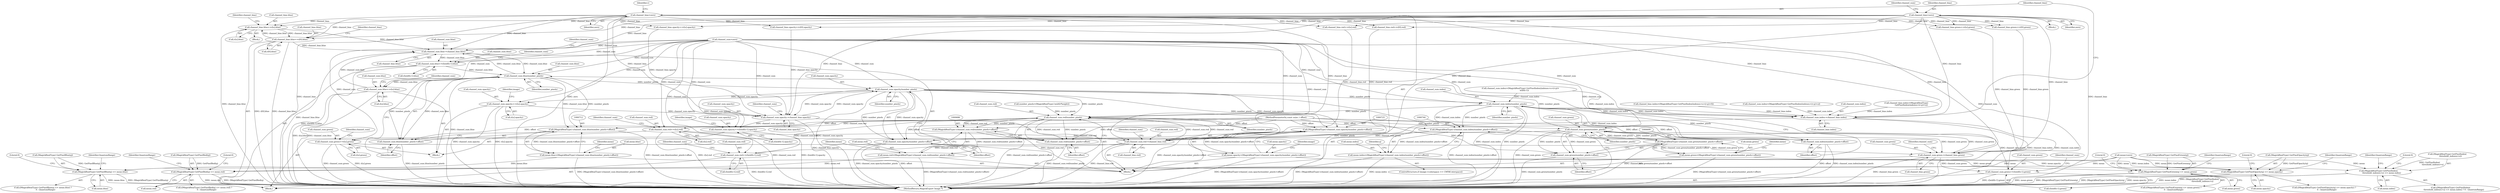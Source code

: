digraph "0_ImageMagick6_35c7032723d85eee7318ff6c82f031fa2666b773@array" {
"1000376" [label="(Call,channel_bias.blue+=r[u].blue)"];
"1000566" [label="(Call,channel_bias.blue+=r[0].blue)"];
"1000533" [label="(Call,channel_bias=zero)"];
"1000376" [label="(Call,channel_bias.blue+=r[u].blue)"];
"1000316" [label="(Call,channel_bias=zero)"];
"1000512" [label="(Call,channel_sum.blue-=channel_bias.blue)"];
"1000628" [label="(Call,channel_sum.blue+=r[width-1].blue)"];
"1000714" [label="(Call,channel_sum.blue/number_pixels)"];
"1000432" [label="(Call,channel_sum.blue+=r[u].blue)"];
"1000711" [label="(Call,(MagickRealType) (channel_sum.blue/number_pixels+offset))"];
"1000707" [label="(Call,mean.blue=(MagickRealType) (channel_sum.blue/number_pixels+offset))"];
"1000781" [label="(Call,(MagickRealType) GetPixelBlue(q) <= mean.blue)"];
"1000713" [label="(Call,channel_sum.blue/number_pixels+offset)"];
"1000727" [label="(Call,channel_sum.opacity/number_pixels)"];
"1000441" [label="(Call,channel_sum.opacity+=r[u].opacity)"];
"1000519" [label="(Call,channel_sum.opacity-=channel_bias.opacity)"];
"1000639" [label="(Call,channel_sum.opacity+=r[width-1].opacity)"];
"1000688" [label="(Call,channel_sum.red/number_pixels)"];
"1000414" [label="(Call,channel_sum.red+=r[u].red)"];
"1000498" [label="(Call,channel_sum.red-=channel_bias.red)"];
"1000606" [label="(Call,channel_sum.red+=r[width-1].red)"];
"1000685" [label="(Call,(MagickRealType) (channel_sum.red/number_pixels+offset))"];
"1000681" [label="(Call,mean.red=(MagickRealType) (channel_sum.red/number_pixels+offset))"];
"1000755" [label="(Call,(MagickRealType) GetPixelRed(q) <= mean.red)"];
"1000687" [label="(Call,channel_sum.red/number_pixels+offset)"];
"1000701" [label="(Call,channel_sum.green/number_pixels)"];
"1000423" [label="(Call,channel_sum.green+=r[u].green)"];
"1000505" [label="(Call,channel_sum.green-=channel_bias.green)"];
"1000617" [label="(Call,channel_sum.green+=r[width-1].green)"];
"1000698" [label="(Call,(MagickRealType) (channel_sum.green/number_pixels+offset))"];
"1000694" [label="(Call,mean.green=(MagickRealType) (channel_sum.green/number_pixels+offset))"];
"1000768" [label="(Call,(MagickRealType) GetPixelGreen(q) <= mean.green)"];
"1000700" [label="(Call,channel_sum.green/number_pixels+offset)"];
"1000724" [label="(Call,(MagickRealType) (channel_sum.opacity/number_pixels+offset))"];
"1000720" [label="(Call,mean.opacity=(MagickRealType) (channel_sum.opacity/number_pixels+offset))"];
"1000794" [label="(Call,(MagickRealType) GetPixelOpacity(q) <= mean.opacity)"];
"1000726" [label="(Call,channel_sum.opacity/number_pixels+offset)"];
"1000746" [label="(Call,channel_sum.index/number_pixels)"];
"1000526" [label="(Call,channel_sum.index-=channel_bias.index)"];
"1000743" [label="(Call,(MagickRealType) (channel_sum.index/number_pixels+offset))"];
"1000739" [label="(Call,mean.index=(MagickRealType) (channel_sum.index/number_pixels+offset))"];
"1000815" [label="(Call,(MagickRealType) GetPixelIndex(\n          threshold_indexes+x) <= mean.index)"];
"1000745" [label="(Call,channel_sum.index/number_pixels+offset)"];
"1000509" [label="(Call,channel_bias.green)"];
"1000714" [label="(Call,channel_sum.blue/number_pixels)"];
"1000385" [label="(Call,channel_bias.opacity+=r[u].opacity)"];
"1000711" [label="(Call,(MagickRealType) (channel_sum.blue/number_pixels+offset))"];
"1000445" [label="(Call,r[u].opacity)"];
"1000681" [label="(Call,mean.red=(MagickRealType) (channel_sum.red/number_pixels+offset))"];
"1000610" [label="(Call,r[width-1].red)"];
"1000618" [label="(Call,channel_sum.green)"];
"1000530" [label="(Call,channel_bias.index)"];
"1000380" [label="(Call,r[u].blue)"];
"1000498" [label="(Call,channel_sum.red-=channel_bias.red)"];
"1000696" [label="(Identifier,mean)"];
"1000505" [label="(Call,channel_sum.green-=channel_bias.green)"];
"1000210" [label="(Call,number_pixels=(MagickRealType) (width*height))"];
"1000695" [label="(Call,mean.green)"];
"1000688" [label="(Call,channel_sum.red/number_pixels)"];
"1000747" [label="(Call,channel_sum.index)"];
"1000548" [label="(Call,channel_bias.red+=r[0].red)"];
"1000726" [label="(Call,channel_sum.opacity/number_pixels+offset)"];
"1000441" [label="(Call,channel_sum.opacity+=r[u].opacity)"];
"1000240" [label="(Block,)"];
"1000724" [label="(Call,(MagickRealType) (channel_sum.opacity/number_pixels+offset))"];
"1000732" [label="(Identifier,offset)"];
"1000753" [label="(Identifier,q)"];
"1000814" [label="(Call,((MagickRealType) GetPixelIndex(\n          threshold_indexes+x) <= mean.index) ? 0 : QuantumRange)"];
"1000514" [label="(Identifier,channel_sum)"];
"1000780" [label="(Call,((MagickRealType) GetPixelBlue(q) <= mean.blue) ?\n        0 : QuantumRange)"];
"1000822" [label="(Call,mean.index)"];
"1000533" [label="(Call,channel_bias=zero)"];
"1000590" [label="(Call,channel_bias.index=(MagickRealType) GetPixelIndex(indexes+x+(r-p)+0))"];
"1000639" [label="(Call,channel_sum.opacity+=r[width-1].opacity)"];
"1000793" [label="(Call,((MagickRealType) GetPixelOpacity(q) <= mean.opacity) ?\n        0 : QuantumRange)"];
"1000709" [label="(Identifier,mean)"];
"1000456" [label="(Call,channel_sum.index=(MagickRealType) GetPixelIndex(indexes+(r-p)+u))"];
"1000685" [label="(Call,(MagickRealType) (channel_sum.red/number_pixels+offset))"];
"1000512" [label="(Call,channel_sum.blue-=channel_bias.blue)"];
"1000755" [label="(Call,(MagickRealType) GetPixelRed(q) <= mean.red)"];
"1000319" [label="(Call,channel_sum=zero)"];
"1000617" [label="(Call,channel_sum.green+=r[width-1].green)"];
"1000799" [label="(Call,mean.opacity)"];
"1000700" [label="(Call,channel_sum.green/number_pixels+offset)"];
"1000367" [label="(Call,channel_bias.green+=r[u].green)"];
"1000513" [label="(Call,channel_sum.blue)"];
"1000653" [label="(Identifier,image)"];
"1000760" [label="(Call,mean.red)"];
"1000769" [label="(Call,(MagickRealType) GetPixelGreen(q))"];
"1000414" [label="(Call,channel_sum.red+=r[u].red)"];
"1000527" [label="(Call,channel_sum.index)"];
"1000443" [label="(Identifier,channel_sum)"];
"1000453" [label="(Identifier,image)"];
"1000719" [label="(Identifier,offset)"];
"1000432" [label="(Call,channel_sum.blue+=r[u].blue)"];
"1000520" [label="(Call,channel_sum.opacity)"];
"1000740" [label="(Call,mean.index)"];
"1000816" [label="(Call,(MagickRealType) GetPixelIndex(\n          threshold_indexes+x))"];
"1000575" [label="(Call,channel_bias.opacity+=r[0].opacity)"];
"1000492" [label="(Call,mean=zero)"];
"1000557" [label="(Call,channel_bias.green+=r[0].green)"];
"1000707" [label="(Call,mean.blue=(MagickRealType) (channel_sum.blue/number_pixels+offset))"];
"1000433" [label="(Call,channel_sum.blue)"];
"1000423" [label="(Call,channel_sum.green+=r[u].green)"];
"1000400" [label="(Call,channel_bias.index=(MagickRealType)\n                GetPixelIndex(indexes+(r-p)+u))"];
"1000619" [label="(Identifier,channel_sum)"];
"1000702" [label="(Call,channel_sum.green)"];
"1000786" [label="(Call,mean.blue)"];
"1000547" [label="(Block,)"];
"1000682" [label="(Call,mean.red)"];
"1000731" [label="(Identifier,number_pixels)"];
"1000607" [label="(Call,channel_sum.red)"];
"1000889" [label="(MethodReturn,MagickExport Image *)"];
"1000728" [label="(Call,channel_sum.opacity)"];
"1000802" [label="(Literal,0)"];
"1000521" [label="(Identifier,channel_sum)"];
"1000523" [label="(Call,channel_bias.opacity)"];
"1000425" [label="(Identifier,channel_sum)"];
"1000789" [label="(Literal,0)"];
"1000318" [label="(Identifier,zero)"];
"1000794" [label="(Call,(MagickRealType) GetPixelOpacity(q) <= mean.opacity)"];
"1000436" [label="(Call,r[u].blue)"];
"1000348" [label="(Block,)"];
"1000387" [label="(Identifier,channel_bias)"];
"1000721" [label="(Call,mean.opacity)"];
"1000490" [label="(Block,)"];
"1000427" [label="(Call,r[u].green)"];
"1000763" [label="(Literal,0)"];
"1000767" [label="(Call,((MagickRealType) GetPixelGreen(q) <= mean.green) ?\n        0 : QuantumRange)"];
"1000629" [label="(Call,channel_sum.blue)"];
"1000781" [label="(Call,(MagickRealType) GetPixelBlue(q) <= mean.blue)"];
"1000733" [label="(ControlStructure,if (image->colorspace == CMYKColorspace))"];
"1000535" [label="(Identifier,zero)"];
"1000538" [label="(Identifier,v)"];
"1000722" [label="(Identifier,mean)"];
"1000777" [label="(Identifier,QuantumRange)"];
"1000320" [label="(Identifier,channel_sum)"];
"1000376" [label="(Call,channel_bias.blue+=r[u].blue)"];
"1000621" [label="(Call,r[width-1].green)"];
"1000795" [label="(Call,(MagickRealType) GetPixelOpacity(q))"];
"1000656" [label="(Call,channel_sum.index=(MagickRealType) GetPixelIndex(indexes+x+(r-p)+\n            width-1))"];
"1000826" [label="(Identifier,QuantumRange)"];
"1000776" [label="(Literal,0)"];
"1000567" [label="(Call,channel_bias.blue)"];
"1000706" [label="(Identifier,offset)"];
"1000713" [label="(Call,channel_sum.blue/number_pixels+offset)"];
"1000692" [label="(Identifier,number_pixels)"];
"1000507" [label="(Identifier,channel_sum)"];
"1000358" [label="(Call,channel_bias.red+=r[u].red)"];
"1000689" [label="(Call,channel_sum.red)"];
"1000516" [label="(Call,channel_bias.blue)"];
"1000715" [label="(Call,channel_sum.blue)"];
"1000768" [label="(Call,(MagickRealType) GetPixelGreen(q) <= mean.green)"];
"1000745" [label="(Call,channel_sum.index/number_pixels+offset)"];
"1000815" [label="(Call,(MagickRealType) GetPixelIndex(\n          threshold_indexes+x) <= mean.index)"];
"1000317" [label="(Identifier,channel_bias)"];
"1000105" [label="(MethodParameterIn,const ssize_t offset)"];
"1000705" [label="(Identifier,number_pixels)"];
"1000708" [label="(Call,mean.blue)"];
"1000825" [label="(Literal,0)"];
"1000756" [label="(Call,(MagickRealType) GetPixelRed(q))"];
"1000519" [label="(Call,channel_sum.opacity-=channel_bias.opacity)"];
"1000641" [label="(Identifier,channel_sum)"];
"1000750" [label="(Identifier,number_pixels)"];
"1000316" [label="(Call,channel_bias=zero)"];
"1000526" [label="(Call,channel_sum.index-=channel_bias.index)"];
"1000693" [label="(Identifier,offset)"];
"1000570" [label="(Call,r[0].blue)"];
"1000718" [label="(Identifier,number_pixels)"];
"1000739" [label="(Call,mean.index=(MagickRealType) (channel_sum.index/number_pixels+offset))"];
"1000643" [label="(Call,r[width-1].opacity)"];
"1000577" [label="(Identifier,channel_bias)"];
"1000424" [label="(Call,channel_sum.green)"];
"1000803" [label="(Identifier,QuantumRange)"];
"1000628" [label="(Call,channel_sum.blue+=r[width-1].blue)"];
"1000727" [label="(Call,channel_sum.opacity/number_pixels)"];
"1000502" [label="(Call,channel_bias.red)"];
"1000499" [label="(Call,channel_sum.red)"];
"1000701" [label="(Call,channel_sum.green/number_pixels)"];
"1000694" [label="(Call,mean.green=(MagickRealType) (channel_sum.green/number_pixels+offset))"];
"1000698" [label="(Call,(MagickRealType) (channel_sum.green/number_pixels+offset))"];
"1000751" [label="(Identifier,offset)"];
"1000418" [label="(Call,r[u].red)"];
"1000743" [label="(Call,(MagickRealType) (channel_sum.index/number_pixels+offset))"];
"1000754" [label="(Call,((MagickRealType) GetPixelRed(q) <= mean.red) ?\n        0 : QuantumRange)"];
"1000782" [label="(Call,(MagickRealType) GetPixelBlue(q))"];
"1000632" [label="(Call,r[width-1].blue)"];
"1000764" [label="(Identifier,QuantumRange)"];
"1000506" [label="(Call,channel_sum.green)"];
"1000377" [label="(Call,channel_bias.blue)"];
"1000630" [label="(Identifier,channel_sum)"];
"1000790" [label="(Identifier,QuantumRange)"];
"1000528" [label="(Identifier,channel_sum)"];
"1000434" [label="(Identifier,channel_sum)"];
"1000746" [label="(Call,channel_sum.index/number_pixels)"];
"1000357" [label="(Block,)"];
"1000566" [label="(Call,channel_bias.blue+=r[0].blue)"];
"1000640" [label="(Call,channel_sum.opacity)"];
"1000736" [label="(Identifier,image)"];
"1000415" [label="(Call,channel_sum.red)"];
"1000606" [label="(Call,channel_sum.red+=r[width-1].red)"];
"1000442" [label="(Call,channel_sum.opacity)"];
"1000534" [label="(Identifier,channel_bias)"];
"1000773" [label="(Call,mean.green)"];
"1000687" [label="(Call,channel_sum.red/number_pixels+offset)"];
"1000720" [label="(Call,mean.opacity=(MagickRealType) (channel_sum.opacity/number_pixels+offset))"];
"1000376" -> "1000357"  [label="AST: "];
"1000376" -> "1000380"  [label="CFG: "];
"1000377" -> "1000376"  [label="AST: "];
"1000380" -> "1000376"  [label="AST: "];
"1000387" -> "1000376"  [label="CFG: "];
"1000376" -> "1000889"  [label="DDG: channel_bias.blue"];
"1000566" -> "1000376"  [label="DDG: channel_bias.blue"];
"1000316" -> "1000376"  [label="DDG: channel_bias"];
"1000533" -> "1000376"  [label="DDG: channel_bias"];
"1000376" -> "1000512"  [label="DDG: channel_bias.blue"];
"1000376" -> "1000566"  [label="DDG: channel_bias.blue"];
"1000566" -> "1000547"  [label="AST: "];
"1000566" -> "1000570"  [label="CFG: "];
"1000567" -> "1000566"  [label="AST: "];
"1000570" -> "1000566"  [label="AST: "];
"1000577" -> "1000566"  [label="CFG: "];
"1000566" -> "1000889"  [label="DDG: channel_bias.blue"];
"1000566" -> "1000889"  [label="DDG: r[0].blue"];
"1000566" -> "1000512"  [label="DDG: channel_bias.blue"];
"1000533" -> "1000566"  [label="DDG: channel_bias"];
"1000316" -> "1000566"  [label="DDG: channel_bias"];
"1000533" -> "1000490"  [label="AST: "];
"1000533" -> "1000535"  [label="CFG: "];
"1000534" -> "1000533"  [label="AST: "];
"1000535" -> "1000533"  [label="AST: "];
"1000538" -> "1000533"  [label="CFG: "];
"1000533" -> "1000889"  [label="DDG: channel_bias"];
"1000533" -> "1000889"  [label="DDG: zero"];
"1000533" -> "1000358"  [label="DDG: channel_bias"];
"1000533" -> "1000367"  [label="DDG: channel_bias"];
"1000533" -> "1000385"  [label="DDG: channel_bias"];
"1000533" -> "1000498"  [label="DDG: channel_bias"];
"1000533" -> "1000505"  [label="DDG: channel_bias"];
"1000533" -> "1000512"  [label="DDG: channel_bias"];
"1000533" -> "1000519"  [label="DDG: channel_bias"];
"1000533" -> "1000526"  [label="DDG: channel_bias"];
"1000533" -> "1000548"  [label="DDG: channel_bias"];
"1000533" -> "1000557"  [label="DDG: channel_bias"];
"1000533" -> "1000575"  [label="DDG: channel_bias"];
"1000316" -> "1000240"  [label="AST: "];
"1000316" -> "1000318"  [label="CFG: "];
"1000317" -> "1000316"  [label="AST: "];
"1000318" -> "1000316"  [label="AST: "];
"1000320" -> "1000316"  [label="CFG: "];
"1000316" -> "1000889"  [label="DDG: channel_bias"];
"1000316" -> "1000358"  [label="DDG: channel_bias"];
"1000316" -> "1000367"  [label="DDG: channel_bias"];
"1000316" -> "1000385"  [label="DDG: channel_bias"];
"1000316" -> "1000498"  [label="DDG: channel_bias"];
"1000316" -> "1000505"  [label="DDG: channel_bias"];
"1000316" -> "1000512"  [label="DDG: channel_bias"];
"1000316" -> "1000519"  [label="DDG: channel_bias"];
"1000316" -> "1000526"  [label="DDG: channel_bias"];
"1000316" -> "1000548"  [label="DDG: channel_bias"];
"1000316" -> "1000557"  [label="DDG: channel_bias"];
"1000316" -> "1000575"  [label="DDG: channel_bias"];
"1000512" -> "1000490"  [label="AST: "];
"1000512" -> "1000516"  [label="CFG: "];
"1000513" -> "1000512"  [label="AST: "];
"1000516" -> "1000512"  [label="AST: "];
"1000521" -> "1000512"  [label="CFG: "];
"1000512" -> "1000889"  [label="DDG: channel_bias.blue"];
"1000714" -> "1000512"  [label="DDG: channel_sum.blue"];
"1000432" -> "1000512"  [label="DDG: channel_sum.blue"];
"1000319" -> "1000512"  [label="DDG: channel_sum"];
"1000512" -> "1000628"  [label="DDG: channel_sum.blue"];
"1000512" -> "1000714"  [label="DDG: channel_sum.blue"];
"1000628" -> "1000547"  [label="AST: "];
"1000628" -> "1000632"  [label="CFG: "];
"1000629" -> "1000628"  [label="AST: "];
"1000632" -> "1000628"  [label="AST: "];
"1000641" -> "1000628"  [label="CFG: "];
"1000628" -> "1000889"  [label="DDG: r[width-1].blue"];
"1000319" -> "1000628"  [label="DDG: channel_sum"];
"1000628" -> "1000714"  [label="DDG: channel_sum.blue"];
"1000714" -> "1000713"  [label="AST: "];
"1000714" -> "1000718"  [label="CFG: "];
"1000715" -> "1000714"  [label="AST: "];
"1000718" -> "1000714"  [label="AST: "];
"1000719" -> "1000714"  [label="CFG: "];
"1000714" -> "1000889"  [label="DDG: channel_sum.blue"];
"1000714" -> "1000432"  [label="DDG: channel_sum.blue"];
"1000714" -> "1000711"  [label="DDG: channel_sum.blue"];
"1000714" -> "1000711"  [label="DDG: number_pixels"];
"1000714" -> "1000713"  [label="DDG: channel_sum.blue"];
"1000714" -> "1000713"  [label="DDG: number_pixels"];
"1000319" -> "1000714"  [label="DDG: channel_sum"];
"1000701" -> "1000714"  [label="DDG: number_pixels"];
"1000714" -> "1000727"  [label="DDG: number_pixels"];
"1000432" -> "1000348"  [label="AST: "];
"1000432" -> "1000436"  [label="CFG: "];
"1000433" -> "1000432"  [label="AST: "];
"1000436" -> "1000432"  [label="AST: "];
"1000443" -> "1000432"  [label="CFG: "];
"1000432" -> "1000889"  [label="DDG: r[u].blue"];
"1000432" -> "1000889"  [label="DDG: channel_sum.blue"];
"1000319" -> "1000432"  [label="DDG: channel_sum"];
"1000711" -> "1000707"  [label="AST: "];
"1000711" -> "1000713"  [label="CFG: "];
"1000712" -> "1000711"  [label="AST: "];
"1000713" -> "1000711"  [label="AST: "];
"1000707" -> "1000711"  [label="CFG: "];
"1000711" -> "1000889"  [label="DDG: channel_sum.blue/number_pixels+offset"];
"1000711" -> "1000707"  [label="DDG: channel_sum.blue/number_pixels+offset"];
"1000105" -> "1000711"  [label="DDG: offset"];
"1000707" -> "1000490"  [label="AST: "];
"1000708" -> "1000707"  [label="AST: "];
"1000722" -> "1000707"  [label="CFG: "];
"1000707" -> "1000889"  [label="DDG: (MagickRealType) (channel_sum.blue/number_pixels+offset)"];
"1000707" -> "1000781"  [label="DDG: mean.blue"];
"1000781" -> "1000780"  [label="AST: "];
"1000781" -> "1000786"  [label="CFG: "];
"1000782" -> "1000781"  [label="AST: "];
"1000786" -> "1000781"  [label="AST: "];
"1000789" -> "1000781"  [label="CFG: "];
"1000790" -> "1000781"  [label="CFG: "];
"1000781" -> "1000889"  [label="DDG: (MagickRealType) GetPixelBlue(q)"];
"1000781" -> "1000889"  [label="DDG: mean.blue"];
"1000782" -> "1000781"  [label="DDG: GetPixelBlue(q)"];
"1000492" -> "1000781"  [label="DDG: mean"];
"1000713" -> "1000719"  [label="CFG: "];
"1000719" -> "1000713"  [label="AST: "];
"1000713" -> "1000889"  [label="DDG: channel_sum.blue/number_pixels"];
"1000105" -> "1000713"  [label="DDG: offset"];
"1000727" -> "1000726"  [label="AST: "];
"1000727" -> "1000731"  [label="CFG: "];
"1000728" -> "1000727"  [label="AST: "];
"1000731" -> "1000727"  [label="AST: "];
"1000732" -> "1000727"  [label="CFG: "];
"1000727" -> "1000889"  [label="DDG: number_pixels"];
"1000727" -> "1000889"  [label="DDG: channel_sum.opacity"];
"1000727" -> "1000441"  [label="DDG: channel_sum.opacity"];
"1000727" -> "1000519"  [label="DDG: channel_sum.opacity"];
"1000727" -> "1000688"  [label="DDG: number_pixels"];
"1000727" -> "1000724"  [label="DDG: channel_sum.opacity"];
"1000727" -> "1000724"  [label="DDG: number_pixels"];
"1000727" -> "1000726"  [label="DDG: channel_sum.opacity"];
"1000727" -> "1000726"  [label="DDG: number_pixels"];
"1000319" -> "1000727"  [label="DDG: channel_sum"];
"1000519" -> "1000727"  [label="DDG: channel_sum.opacity"];
"1000639" -> "1000727"  [label="DDG: channel_sum.opacity"];
"1000727" -> "1000746"  [label="DDG: number_pixels"];
"1000441" -> "1000348"  [label="AST: "];
"1000441" -> "1000445"  [label="CFG: "];
"1000442" -> "1000441"  [label="AST: "];
"1000445" -> "1000441"  [label="AST: "];
"1000453" -> "1000441"  [label="CFG: "];
"1000441" -> "1000889"  [label="DDG: channel_sum.opacity"];
"1000441" -> "1000889"  [label="DDG: r[u].opacity"];
"1000319" -> "1000441"  [label="DDG: channel_sum"];
"1000441" -> "1000519"  [label="DDG: channel_sum.opacity"];
"1000519" -> "1000490"  [label="AST: "];
"1000519" -> "1000523"  [label="CFG: "];
"1000520" -> "1000519"  [label="AST: "];
"1000523" -> "1000519"  [label="AST: "];
"1000528" -> "1000519"  [label="CFG: "];
"1000519" -> "1000889"  [label="DDG: channel_bias.opacity"];
"1000575" -> "1000519"  [label="DDG: channel_bias.opacity"];
"1000385" -> "1000519"  [label="DDG: channel_bias.opacity"];
"1000319" -> "1000519"  [label="DDG: channel_sum"];
"1000519" -> "1000639"  [label="DDG: channel_sum.opacity"];
"1000639" -> "1000547"  [label="AST: "];
"1000639" -> "1000643"  [label="CFG: "];
"1000640" -> "1000639"  [label="AST: "];
"1000643" -> "1000639"  [label="AST: "];
"1000653" -> "1000639"  [label="CFG: "];
"1000639" -> "1000889"  [label="DDG: r[width-1].opacity"];
"1000319" -> "1000639"  [label="DDG: channel_sum"];
"1000688" -> "1000687"  [label="AST: "];
"1000688" -> "1000692"  [label="CFG: "];
"1000689" -> "1000688"  [label="AST: "];
"1000692" -> "1000688"  [label="AST: "];
"1000693" -> "1000688"  [label="CFG: "];
"1000688" -> "1000889"  [label="DDG: channel_sum.red"];
"1000688" -> "1000414"  [label="DDG: channel_sum.red"];
"1000688" -> "1000498"  [label="DDG: channel_sum.red"];
"1000688" -> "1000685"  [label="DDG: channel_sum.red"];
"1000688" -> "1000685"  [label="DDG: number_pixels"];
"1000688" -> "1000687"  [label="DDG: channel_sum.red"];
"1000688" -> "1000687"  [label="DDG: number_pixels"];
"1000606" -> "1000688"  [label="DDG: channel_sum.red"];
"1000498" -> "1000688"  [label="DDG: channel_sum.red"];
"1000319" -> "1000688"  [label="DDG: channel_sum"];
"1000746" -> "1000688"  [label="DDG: number_pixels"];
"1000210" -> "1000688"  [label="DDG: number_pixels"];
"1000688" -> "1000701"  [label="DDG: number_pixels"];
"1000414" -> "1000348"  [label="AST: "];
"1000414" -> "1000418"  [label="CFG: "];
"1000415" -> "1000414"  [label="AST: "];
"1000418" -> "1000414"  [label="AST: "];
"1000425" -> "1000414"  [label="CFG: "];
"1000414" -> "1000889"  [label="DDG: r[u].red"];
"1000414" -> "1000889"  [label="DDG: channel_sum.red"];
"1000319" -> "1000414"  [label="DDG: channel_sum"];
"1000414" -> "1000498"  [label="DDG: channel_sum.red"];
"1000498" -> "1000490"  [label="AST: "];
"1000498" -> "1000502"  [label="CFG: "];
"1000499" -> "1000498"  [label="AST: "];
"1000502" -> "1000498"  [label="AST: "];
"1000507" -> "1000498"  [label="CFG: "];
"1000498" -> "1000889"  [label="DDG: channel_bias.red"];
"1000548" -> "1000498"  [label="DDG: channel_bias.red"];
"1000358" -> "1000498"  [label="DDG: channel_bias.red"];
"1000319" -> "1000498"  [label="DDG: channel_sum"];
"1000498" -> "1000606"  [label="DDG: channel_sum.red"];
"1000606" -> "1000547"  [label="AST: "];
"1000606" -> "1000610"  [label="CFG: "];
"1000607" -> "1000606"  [label="AST: "];
"1000610" -> "1000606"  [label="AST: "];
"1000619" -> "1000606"  [label="CFG: "];
"1000606" -> "1000889"  [label="DDG: r[width-1].red"];
"1000319" -> "1000606"  [label="DDG: channel_sum"];
"1000685" -> "1000681"  [label="AST: "];
"1000685" -> "1000687"  [label="CFG: "];
"1000686" -> "1000685"  [label="AST: "];
"1000687" -> "1000685"  [label="AST: "];
"1000681" -> "1000685"  [label="CFG: "];
"1000685" -> "1000889"  [label="DDG: channel_sum.red/number_pixels+offset"];
"1000685" -> "1000681"  [label="DDG: channel_sum.red/number_pixels+offset"];
"1000105" -> "1000685"  [label="DDG: offset"];
"1000681" -> "1000490"  [label="AST: "];
"1000682" -> "1000681"  [label="AST: "];
"1000696" -> "1000681"  [label="CFG: "];
"1000681" -> "1000889"  [label="DDG: (MagickRealType) (channel_sum.red/number_pixels+offset)"];
"1000681" -> "1000755"  [label="DDG: mean.red"];
"1000755" -> "1000754"  [label="AST: "];
"1000755" -> "1000760"  [label="CFG: "];
"1000756" -> "1000755"  [label="AST: "];
"1000760" -> "1000755"  [label="AST: "];
"1000763" -> "1000755"  [label="CFG: "];
"1000764" -> "1000755"  [label="CFG: "];
"1000755" -> "1000889"  [label="DDG: mean.red"];
"1000755" -> "1000889"  [label="DDG: (MagickRealType) GetPixelRed(q)"];
"1000756" -> "1000755"  [label="DDG: GetPixelRed(q)"];
"1000492" -> "1000755"  [label="DDG: mean"];
"1000687" -> "1000693"  [label="CFG: "];
"1000693" -> "1000687"  [label="AST: "];
"1000687" -> "1000889"  [label="DDG: channel_sum.red/number_pixels"];
"1000105" -> "1000687"  [label="DDG: offset"];
"1000701" -> "1000700"  [label="AST: "];
"1000701" -> "1000705"  [label="CFG: "];
"1000702" -> "1000701"  [label="AST: "];
"1000705" -> "1000701"  [label="AST: "];
"1000706" -> "1000701"  [label="CFG: "];
"1000701" -> "1000889"  [label="DDG: channel_sum.green"];
"1000701" -> "1000423"  [label="DDG: channel_sum.green"];
"1000701" -> "1000505"  [label="DDG: channel_sum.green"];
"1000701" -> "1000698"  [label="DDG: channel_sum.green"];
"1000701" -> "1000698"  [label="DDG: number_pixels"];
"1000701" -> "1000700"  [label="DDG: channel_sum.green"];
"1000701" -> "1000700"  [label="DDG: number_pixels"];
"1000505" -> "1000701"  [label="DDG: channel_sum.green"];
"1000617" -> "1000701"  [label="DDG: channel_sum.green"];
"1000319" -> "1000701"  [label="DDG: channel_sum"];
"1000423" -> "1000348"  [label="AST: "];
"1000423" -> "1000427"  [label="CFG: "];
"1000424" -> "1000423"  [label="AST: "];
"1000427" -> "1000423"  [label="AST: "];
"1000434" -> "1000423"  [label="CFG: "];
"1000423" -> "1000889"  [label="DDG: r[u].green"];
"1000423" -> "1000889"  [label="DDG: channel_sum.green"];
"1000319" -> "1000423"  [label="DDG: channel_sum"];
"1000423" -> "1000505"  [label="DDG: channel_sum.green"];
"1000505" -> "1000490"  [label="AST: "];
"1000505" -> "1000509"  [label="CFG: "];
"1000506" -> "1000505"  [label="AST: "];
"1000509" -> "1000505"  [label="AST: "];
"1000514" -> "1000505"  [label="CFG: "];
"1000505" -> "1000889"  [label="DDG: channel_bias.green"];
"1000367" -> "1000505"  [label="DDG: channel_bias.green"];
"1000557" -> "1000505"  [label="DDG: channel_bias.green"];
"1000319" -> "1000505"  [label="DDG: channel_sum"];
"1000505" -> "1000617"  [label="DDG: channel_sum.green"];
"1000617" -> "1000547"  [label="AST: "];
"1000617" -> "1000621"  [label="CFG: "];
"1000618" -> "1000617"  [label="AST: "];
"1000621" -> "1000617"  [label="AST: "];
"1000630" -> "1000617"  [label="CFG: "];
"1000617" -> "1000889"  [label="DDG: r[width-1].green"];
"1000319" -> "1000617"  [label="DDG: channel_sum"];
"1000698" -> "1000694"  [label="AST: "];
"1000698" -> "1000700"  [label="CFG: "];
"1000699" -> "1000698"  [label="AST: "];
"1000700" -> "1000698"  [label="AST: "];
"1000694" -> "1000698"  [label="CFG: "];
"1000698" -> "1000889"  [label="DDG: channel_sum.green/number_pixels+offset"];
"1000698" -> "1000694"  [label="DDG: channel_sum.green/number_pixels+offset"];
"1000105" -> "1000698"  [label="DDG: offset"];
"1000694" -> "1000490"  [label="AST: "];
"1000695" -> "1000694"  [label="AST: "];
"1000709" -> "1000694"  [label="CFG: "];
"1000694" -> "1000889"  [label="DDG: (MagickRealType) (channel_sum.green/number_pixels+offset)"];
"1000694" -> "1000768"  [label="DDG: mean.green"];
"1000768" -> "1000767"  [label="AST: "];
"1000768" -> "1000773"  [label="CFG: "];
"1000769" -> "1000768"  [label="AST: "];
"1000773" -> "1000768"  [label="AST: "];
"1000776" -> "1000768"  [label="CFG: "];
"1000777" -> "1000768"  [label="CFG: "];
"1000768" -> "1000889"  [label="DDG: mean.green"];
"1000768" -> "1000889"  [label="DDG: (MagickRealType) GetPixelGreen(q)"];
"1000769" -> "1000768"  [label="DDG: GetPixelGreen(q)"];
"1000492" -> "1000768"  [label="DDG: mean"];
"1000700" -> "1000706"  [label="CFG: "];
"1000706" -> "1000700"  [label="AST: "];
"1000700" -> "1000889"  [label="DDG: channel_sum.green/number_pixels"];
"1000105" -> "1000700"  [label="DDG: offset"];
"1000724" -> "1000720"  [label="AST: "];
"1000724" -> "1000726"  [label="CFG: "];
"1000725" -> "1000724"  [label="AST: "];
"1000726" -> "1000724"  [label="AST: "];
"1000720" -> "1000724"  [label="CFG: "];
"1000724" -> "1000889"  [label="DDG: channel_sum.opacity/number_pixels+offset"];
"1000724" -> "1000720"  [label="DDG: channel_sum.opacity/number_pixels+offset"];
"1000105" -> "1000724"  [label="DDG: offset"];
"1000720" -> "1000490"  [label="AST: "];
"1000721" -> "1000720"  [label="AST: "];
"1000736" -> "1000720"  [label="CFG: "];
"1000720" -> "1000889"  [label="DDG: (MagickRealType) (channel_sum.opacity/number_pixels+offset)"];
"1000720" -> "1000794"  [label="DDG: mean.opacity"];
"1000794" -> "1000793"  [label="AST: "];
"1000794" -> "1000799"  [label="CFG: "];
"1000795" -> "1000794"  [label="AST: "];
"1000799" -> "1000794"  [label="AST: "];
"1000802" -> "1000794"  [label="CFG: "];
"1000803" -> "1000794"  [label="CFG: "];
"1000794" -> "1000889"  [label="DDG: (MagickRealType) GetPixelOpacity(q)"];
"1000794" -> "1000889"  [label="DDG: mean.opacity"];
"1000795" -> "1000794"  [label="DDG: GetPixelOpacity(q)"];
"1000492" -> "1000794"  [label="DDG: mean"];
"1000726" -> "1000732"  [label="CFG: "];
"1000732" -> "1000726"  [label="AST: "];
"1000726" -> "1000889"  [label="DDG: channel_sum.opacity/number_pixels"];
"1000726" -> "1000889"  [label="DDG: offset"];
"1000105" -> "1000726"  [label="DDG: offset"];
"1000746" -> "1000745"  [label="AST: "];
"1000746" -> "1000750"  [label="CFG: "];
"1000747" -> "1000746"  [label="AST: "];
"1000750" -> "1000746"  [label="AST: "];
"1000751" -> "1000746"  [label="CFG: "];
"1000746" -> "1000889"  [label="DDG: channel_sum.index"];
"1000746" -> "1000889"  [label="DDG: number_pixels"];
"1000746" -> "1000526"  [label="DDG: channel_sum.index"];
"1000746" -> "1000743"  [label="DDG: channel_sum.index"];
"1000746" -> "1000743"  [label="DDG: number_pixels"];
"1000746" -> "1000745"  [label="DDG: channel_sum.index"];
"1000746" -> "1000745"  [label="DDG: number_pixels"];
"1000526" -> "1000746"  [label="DDG: channel_sum.index"];
"1000656" -> "1000746"  [label="DDG: channel_sum.index"];
"1000319" -> "1000746"  [label="DDG: channel_sum"];
"1000526" -> "1000490"  [label="AST: "];
"1000526" -> "1000530"  [label="CFG: "];
"1000527" -> "1000526"  [label="AST: "];
"1000530" -> "1000526"  [label="AST: "];
"1000534" -> "1000526"  [label="CFG: "];
"1000526" -> "1000889"  [label="DDG: channel_bias.index"];
"1000526" -> "1000889"  [label="DDG: channel_sum.index"];
"1000400" -> "1000526"  [label="DDG: channel_bias.index"];
"1000590" -> "1000526"  [label="DDG: channel_bias.index"];
"1000456" -> "1000526"  [label="DDG: channel_sum.index"];
"1000656" -> "1000526"  [label="DDG: channel_sum.index"];
"1000319" -> "1000526"  [label="DDG: channel_sum"];
"1000743" -> "1000739"  [label="AST: "];
"1000743" -> "1000745"  [label="CFG: "];
"1000744" -> "1000743"  [label="AST: "];
"1000745" -> "1000743"  [label="AST: "];
"1000739" -> "1000743"  [label="CFG: "];
"1000743" -> "1000889"  [label="DDG: channel_sum.index/number_pixels+offset"];
"1000743" -> "1000739"  [label="DDG: channel_sum.index/number_pixels+offset"];
"1000105" -> "1000743"  [label="DDG: offset"];
"1000739" -> "1000733"  [label="AST: "];
"1000740" -> "1000739"  [label="AST: "];
"1000753" -> "1000739"  [label="CFG: "];
"1000739" -> "1000889"  [label="DDG: mean.index"];
"1000739" -> "1000889"  [label="DDG: (MagickRealType) (channel_sum.index/number_pixels+offset)"];
"1000739" -> "1000815"  [label="DDG: mean.index"];
"1000815" -> "1000814"  [label="AST: "];
"1000815" -> "1000822"  [label="CFG: "];
"1000816" -> "1000815"  [label="AST: "];
"1000822" -> "1000815"  [label="AST: "];
"1000825" -> "1000815"  [label="CFG: "];
"1000826" -> "1000815"  [label="CFG: "];
"1000815" -> "1000889"  [label="DDG: (MagickRealType) GetPixelIndex(\n          threshold_indexes+x)"];
"1000815" -> "1000889"  [label="DDG: mean.index"];
"1000816" -> "1000815"  [label="DDG: GetPixelIndex(\n          threshold_indexes+x)"];
"1000492" -> "1000815"  [label="DDG: mean"];
"1000745" -> "1000751"  [label="CFG: "];
"1000751" -> "1000745"  [label="AST: "];
"1000745" -> "1000889"  [label="DDG: offset"];
"1000745" -> "1000889"  [label="DDG: channel_sum.index/number_pixels"];
"1000105" -> "1000745"  [label="DDG: offset"];
}
